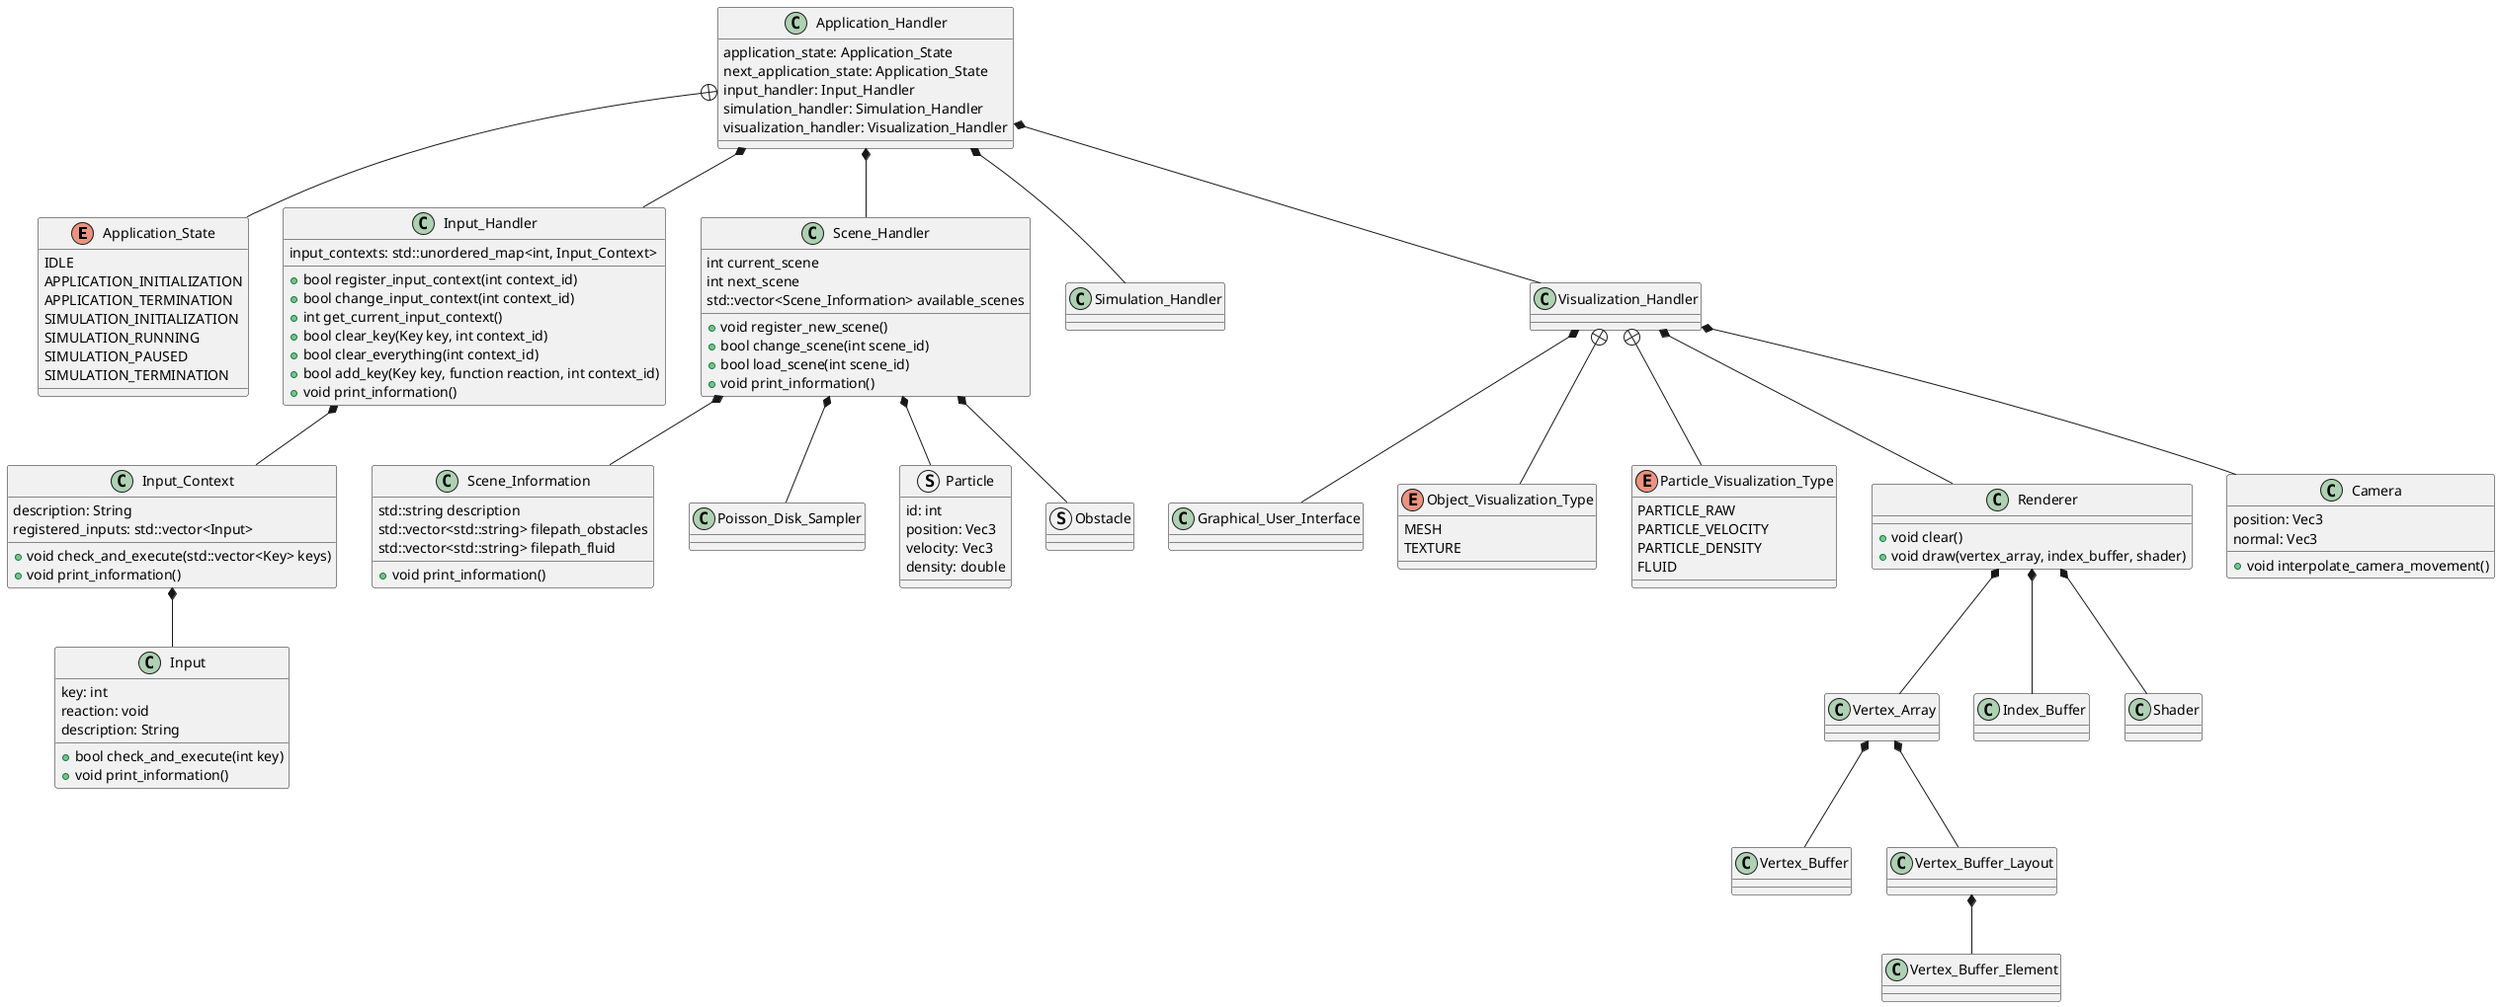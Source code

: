 @startuml
enum Application_State {
    IDLE
    APPLICATION_INITIALIZATION
    APPLICATION_TERMINATION
    SIMULATION_INITIALIZATION
    SIMULATION_RUNNING
    SIMULATION_PAUSED
    SIMULATION_TERMINATION
}

class Application_Handler {
    application_state: Application_State
    next_application_state: Application_State
    input_handler: Input_Handler
    simulation_handler: Simulation_Handler
    visualization_handler: Visualization_Handler
}

class Input {
    key: int
    reaction: void
    description: String
    +bool check_and_execute(int key)
    +void print_information()
}

class Input_Context {
    description: String
    registered_inputs: std::vector<Input>
    +void check_and_execute(std::vector<Key> keys)
    +void print_information()
}

class Input_Handler {
    input_contexts: std::unordered_map<int, Input_Context>
    +bool register_input_context(int context_id)
    +bool change_input_context(int context_id)
    +int get_current_input_context()
    +bool clear_key(Key key, int context_id)
    +bool clear_everything(int context_id)
    +bool add_key(Key key, function reaction, int context_id)
    +void print_information()
}

class Scene_Handler {
    int current_scene
    int next_scene
    std::vector<Scene_Information> available_scenes
    +void register_new_scene() 
    +bool change_scene(int scene_id)
    +bool load_scene(int scene_id)
    +void print_information()
}

class Scene_Information {
    std::string description
    std::vector<std::string> filepath_obstacles
    std::vector<std::string> filepath_fluid
    +void print_information()
}

class Poisson_Disk_Sampler {

}

struct Particle {
    id: int
    position: Vec3
    velocity: Vec3
    density: double
}

struct Obstacle {

}

Scene_Handler *-- Scene_Information
Scene_Handler *-- Poisson_Disk_Sampler
Scene_Handler *-- Particle
Scene_Handler *-- Obstacle
Application_Handler *-- Scene_Handler



Input_Handler *-- Input_Context
Input_Context *-- Input

Application_Handler *-- Input_Handler
Application_Handler *-- Simulation_Handler
Application_Handler *-- Visualization_Handler
Application_Handler +-- Application_State
Visualization_Handler *-- Graphical_User_Interface

class Graphical_User_Interface {

}

class Simulation_Handler {
    
}

class Visualization_Handler {
    
}

enum Object_Visualization_Type {
    MESH
    TEXTURE
}

enum Particle_Visualization_Type {
    PARTICLE_RAW
    PARTICLE_VELOCITY
    PARTICLE_DENSITY
    FLUID
}

Visualization_Handler +-- Object_Visualization_Type
Visualization_Handler +-- Particle_Visualization_Type

class Renderer {
    +void clear()
    +void draw(vertex_array, index_buffer, shader)
}

class Vertex_Array {

}

class Vertex_Buffer {

}

class Vertex_Buffer_Layout {

}

class Vertex_Buffer_Element {

}

Vertex_Array *-- Vertex_Buffer
Vertex_Array *-- Vertex_Buffer_Layout
Vertex_Buffer_Layout *-- Vertex_Buffer_Element

class Index_Buffer {

}

class Shader {

}

Visualization_Handler *-- Renderer
Renderer *-- Vertex_Array
Renderer *-- Index_Buffer
Renderer *-- Shader

class Camera {
    position: Vec3
    normal: Vec3
    +void interpolate_camera_movement()
}

Visualization_Handler *-- Camera


@enduml
